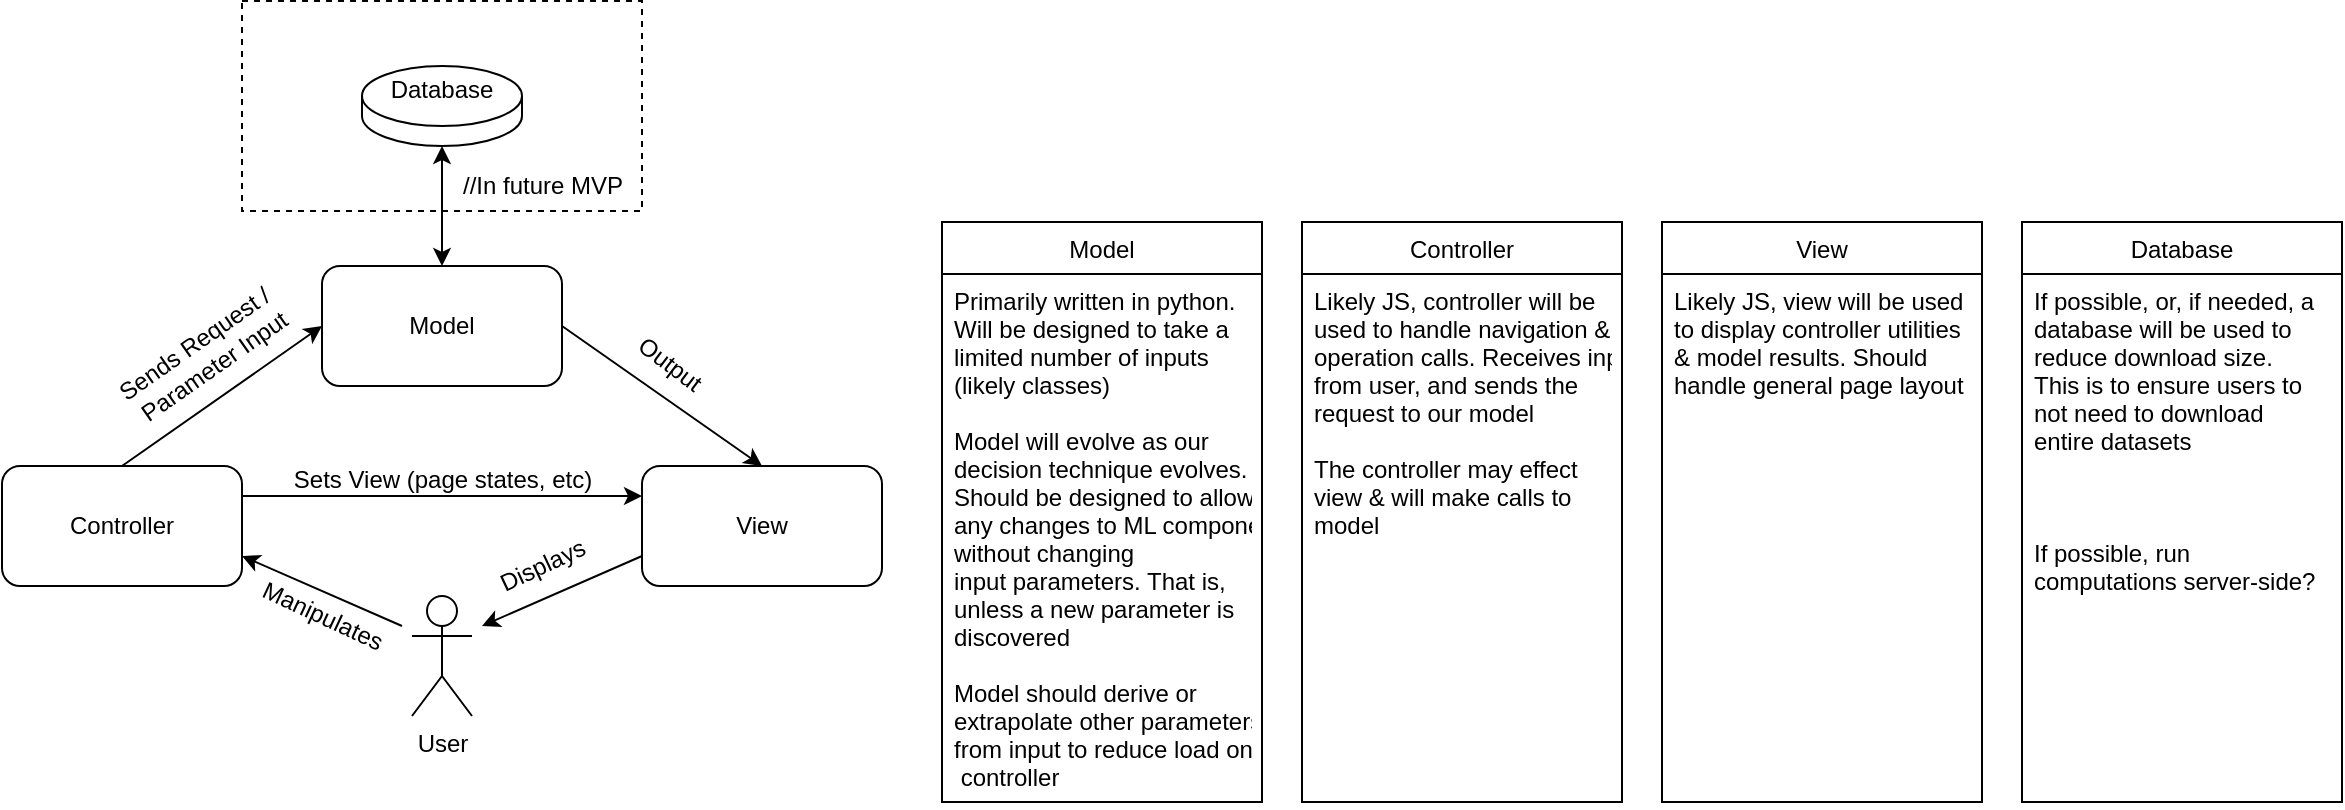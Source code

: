 <mxfile version="13.8.8" type="device"><diagram id="1YAq2ExRg6F4t91MQ38C" name="Page-1"><mxGraphModel dx="1460" dy="710" grid="1" gridSize="10" guides="1" tooltips="1" connect="1" arrows="1" fold="1" page="1" pageScale="1" pageWidth="1100" pageHeight="850" math="0" shadow="0"><root><mxCell id="0"/><mxCell id="1" parent="0"/><mxCell id="Z1TexGDLM9y2kBMF9CXG-24" value="" style="fontStyle=0;dashed=1;shadow=0;" vertex="1" parent="1"><mxGeometry x="360" y="127.5" width="200" height="105" as="geometry"/></mxCell><mxCell id="Z1TexGDLM9y2kBMF9CXG-1" value="Controller" style="rounded=1;whiteSpace=wrap;html=1;" vertex="1" parent="1"><mxGeometry x="240" y="360" width="120" height="60" as="geometry"/></mxCell><mxCell id="Z1TexGDLM9y2kBMF9CXG-4" value="Model" style="rounded=1;whiteSpace=wrap;html=1;" vertex="1" parent="1"><mxGeometry x="400" y="260" width="120" height="60" as="geometry"/></mxCell><mxCell id="Z1TexGDLM9y2kBMF9CXG-6" value="View" style="rounded=1;whiteSpace=wrap;html=1;" vertex="1" parent="1"><mxGeometry x="560" y="360" width="120" height="60" as="geometry"/></mxCell><mxCell id="Z1TexGDLM9y2kBMF9CXG-7" value="User" style="shape=umlActor;verticalLabelPosition=bottom;verticalAlign=top;html=1;outlineConnect=0;" vertex="1" parent="1"><mxGeometry x="445" y="425" width="30" height="60" as="geometry"/></mxCell><mxCell id="Z1TexGDLM9y2kBMF9CXG-8" value="" style="endArrow=classic;html=1;entryX=0;entryY=0.25;entryDx=0;entryDy=0;exitX=1;exitY=0.25;exitDx=0;exitDy=0;" edge="1" parent="1" source="Z1TexGDLM9y2kBMF9CXG-1" target="Z1TexGDLM9y2kBMF9CXG-6"><mxGeometry width="50" height="50" relative="1" as="geometry"><mxPoint x="430" y="390" as="sourcePoint"/><mxPoint x="480" y="340" as="targetPoint"/></mxGeometry></mxCell><mxCell id="Z1TexGDLM9y2kBMF9CXG-9" value="" style="endArrow=classic;html=1;entryX=1;entryY=0.75;entryDx=0;entryDy=0;" edge="1" parent="1" target="Z1TexGDLM9y2kBMF9CXG-1"><mxGeometry width="50" height="50" relative="1" as="geometry"><mxPoint x="440" y="440" as="sourcePoint"/><mxPoint x="420" y="390" as="targetPoint"/></mxGeometry></mxCell><mxCell id="Z1TexGDLM9y2kBMF9CXG-10" value="" style="endArrow=classic;html=1;exitX=0;exitY=0.75;exitDx=0;exitDy=0;" edge="1" parent="1" source="Z1TexGDLM9y2kBMF9CXG-6"><mxGeometry width="50" height="50" relative="1" as="geometry"><mxPoint x="540" y="520" as="sourcePoint"/><mxPoint x="480" y="440" as="targetPoint"/></mxGeometry></mxCell><mxCell id="Z1TexGDLM9y2kBMF9CXG-11" value="" style="endArrow=classic;html=1;exitX=0.5;exitY=0;exitDx=0;exitDy=0;entryX=0;entryY=0.5;entryDx=0;entryDy=0;" edge="1" parent="1" source="Z1TexGDLM9y2kBMF9CXG-1" target="Z1TexGDLM9y2kBMF9CXG-4"><mxGeometry width="50" height="50" relative="1" as="geometry"><mxPoint x="310" y="320" as="sourcePoint"/><mxPoint x="360" y="270" as="targetPoint"/></mxGeometry></mxCell><mxCell id="Z1TexGDLM9y2kBMF9CXG-12" value="" style="endArrow=classic;html=1;exitX=1;exitY=0.5;exitDx=0;exitDy=0;entryX=0.5;entryY=0;entryDx=0;entryDy=0;" edge="1" parent="1" source="Z1TexGDLM9y2kBMF9CXG-4" target="Z1TexGDLM9y2kBMF9CXG-6"><mxGeometry width="50" height="50" relative="1" as="geometry"><mxPoint x="700" y="310" as="sourcePoint"/><mxPoint x="750" y="260" as="targetPoint"/></mxGeometry></mxCell><mxCell id="Z1TexGDLM9y2kBMF9CXG-14" value="Sends Request /&lt;br&gt;&amp;nbsp;Parameter Input" style="text;html=1;align=center;verticalAlign=middle;resizable=0;points=[];autosize=1;rotation=-35;" vertex="1" parent="1"><mxGeometry x="290" y="290" width="100" height="30" as="geometry"/></mxCell><mxCell id="Z1TexGDLM9y2kBMF9CXG-15" value="Output&amp;nbsp;" style="text;html=1;align=center;verticalAlign=middle;resizable=0;points=[];autosize=1;rotation=37;" vertex="1" parent="1"><mxGeometry x="550" y="300" width="50" height="20" as="geometry"/></mxCell><mxCell id="Z1TexGDLM9y2kBMF9CXG-16" value="Sets View (page states, etc)" style="text;html=1;align=center;verticalAlign=middle;resizable=0;points=[];autosize=1;" vertex="1" parent="1"><mxGeometry x="380" y="357" width="160" height="20" as="geometry"/></mxCell><mxCell id="Z1TexGDLM9y2kBMF9CXG-17" value="Manipulates" style="text;html=1;align=center;verticalAlign=middle;resizable=0;points=[];autosize=1;rotation=25;" vertex="1" parent="1"><mxGeometry x="360" y="425" width="80" height="20" as="geometry"/></mxCell><mxCell id="Z1TexGDLM9y2kBMF9CXG-18" value="Displays" style="text;html=1;align=center;verticalAlign=middle;resizable=0;points=[];autosize=1;rotation=-25;" vertex="1" parent="1"><mxGeometry x="480" y="400" width="60" height="20" as="geometry"/></mxCell><mxCell id="Z1TexGDLM9y2kBMF9CXG-20" value="Database&lt;br&gt;&lt;br&gt;&lt;br&gt;&lt;br&gt;" style="shape=cylinder3;whiteSpace=wrap;html=1;boundedLbl=1;backgroundOutline=1;size=15;" vertex="1" parent="1"><mxGeometry x="420" y="160" width="80" height="40" as="geometry"/></mxCell><mxCell id="Z1TexGDLM9y2kBMF9CXG-21" value="//In future MVP" style="text;html=1;align=center;verticalAlign=middle;resizable=0;points=[];autosize=1;" vertex="1" parent="1"><mxGeometry x="460" y="210" width="100" height="20" as="geometry"/></mxCell><mxCell id="Z1TexGDLM9y2kBMF9CXG-27" value="Model" style="swimlane;fontStyle=0;childLayout=stackLayout;horizontal=1;startSize=26;fillColor=none;horizontalStack=0;resizeParent=1;resizeParentMax=0;resizeLast=0;collapsible=1;marginBottom=0;shadow=0;" vertex="1" parent="1"><mxGeometry x="710" y="238" width="160" height="290" as="geometry"/></mxCell><mxCell id="Z1TexGDLM9y2kBMF9CXG-28" value="Primarily written in python.&#10;Will be designed to take a &#10;limited number of inputs &#10;(likely classes)&#10;&#10;Model will evolve as our &#10;decision technique evolves.&#10;Should be designed to allow &#10;any changes to ML component &#10;without changing &#10;input parameters. That is, &#10;unless a new parameter is &#10;discovered &#10;&#10;Model should derive or &#10;extrapolate other parameters &#10;from input to reduce load on&#10; controller " style="text;strokeColor=none;fillColor=none;align=left;verticalAlign=top;spacingLeft=4;spacingRight=4;overflow=hidden;rotatable=0;points=[[0,0.5],[1,0.5]];portConstraint=eastwest;" vertex="1" parent="Z1TexGDLM9y2kBMF9CXG-27"><mxGeometry y="26" width="160" height="264" as="geometry"/></mxCell><mxCell id="Z1TexGDLM9y2kBMF9CXG-33" value="Controller" style="swimlane;fontStyle=0;childLayout=stackLayout;horizontal=1;startSize=26;fillColor=none;horizontalStack=0;resizeParent=1;resizeParentMax=0;resizeLast=0;collapsible=1;marginBottom=0;shadow=0;" vertex="1" parent="1"><mxGeometry x="890" y="238" width="160" height="290" as="geometry"/></mxCell><mxCell id="Z1TexGDLM9y2kBMF9CXG-34" value="Likely JS, controller will be &#10;used to handle navigation &amp;&#10;operation calls. Receives input&#10;from user, and sends the &#10;request to our model&#10;&#10;The controller may effect &#10;view &amp; will make calls to &#10;model &#10;&#10;&#10;" style="text;strokeColor=none;fillColor=none;align=left;verticalAlign=top;spacingLeft=4;spacingRight=4;overflow=hidden;rotatable=0;points=[[0,0.5],[1,0.5]];portConstraint=eastwest;" vertex="1" parent="Z1TexGDLM9y2kBMF9CXG-33"><mxGeometry y="26" width="160" height="264" as="geometry"/></mxCell><mxCell id="Z1TexGDLM9y2kBMF9CXG-35" value="" style="endArrow=classic;startArrow=classic;html=1;exitX=0.5;exitY=0;exitDx=0;exitDy=0;entryX=0.5;entryY=1;entryDx=0;entryDy=0;entryPerimeter=0;" edge="1" parent="1" source="Z1TexGDLM9y2kBMF9CXG-4" target="Z1TexGDLM9y2kBMF9CXG-20"><mxGeometry width="50" height="50" relative="1" as="geometry"><mxPoint x="290" y="260" as="sourcePoint"/><mxPoint x="340" y="210" as="targetPoint"/></mxGeometry></mxCell><mxCell id="Z1TexGDLM9y2kBMF9CXG-37" value="View" style="swimlane;fontStyle=0;childLayout=stackLayout;horizontal=1;startSize=26;fillColor=none;horizontalStack=0;resizeParent=1;resizeParentMax=0;resizeLast=0;collapsible=1;marginBottom=0;shadow=0;" vertex="1" parent="1"><mxGeometry x="1070" y="238" width="160" height="290" as="geometry"/></mxCell><mxCell id="Z1TexGDLM9y2kBMF9CXG-38" value="Likely JS, view will be used &#10;to display controller utilities &#10;&amp; model results. Should &#10;handle general page layout &#10;&#10;" style="text;strokeColor=none;fillColor=none;align=left;verticalAlign=top;spacingLeft=4;spacingRight=4;overflow=hidden;rotatable=0;points=[[0,0.5],[1,0.5]];portConstraint=eastwest;" vertex="1" parent="Z1TexGDLM9y2kBMF9CXG-37"><mxGeometry y="26" width="160" height="264" as="geometry"/></mxCell><mxCell id="Z1TexGDLM9y2kBMF9CXG-42" value="Database" style="swimlane;fontStyle=0;childLayout=stackLayout;horizontal=1;startSize=26;fillColor=none;horizontalStack=0;resizeParent=1;resizeParentMax=0;resizeLast=0;collapsible=1;marginBottom=0;shadow=0;" vertex="1" parent="1"><mxGeometry x="1250" y="238" width="160" height="290" as="geometry"/></mxCell><mxCell id="Z1TexGDLM9y2kBMF9CXG-43" value="If possible, or, if needed, a &#10;database will be used to &#10;reduce download size. &#10;This is to ensure users to &#10;not need to download  &#10;entire datasets &#10;&#10;&#10;&#10;If possible, run &#10;computations server-side? &#10;&#10;" style="text;strokeColor=none;fillColor=none;align=left;verticalAlign=top;spacingLeft=4;spacingRight=4;overflow=hidden;rotatable=0;points=[[0,0.5],[1,0.5]];portConstraint=eastwest;" vertex="1" parent="Z1TexGDLM9y2kBMF9CXG-42"><mxGeometry y="26" width="160" height="264" as="geometry"/></mxCell></root></mxGraphModel></diagram></mxfile>